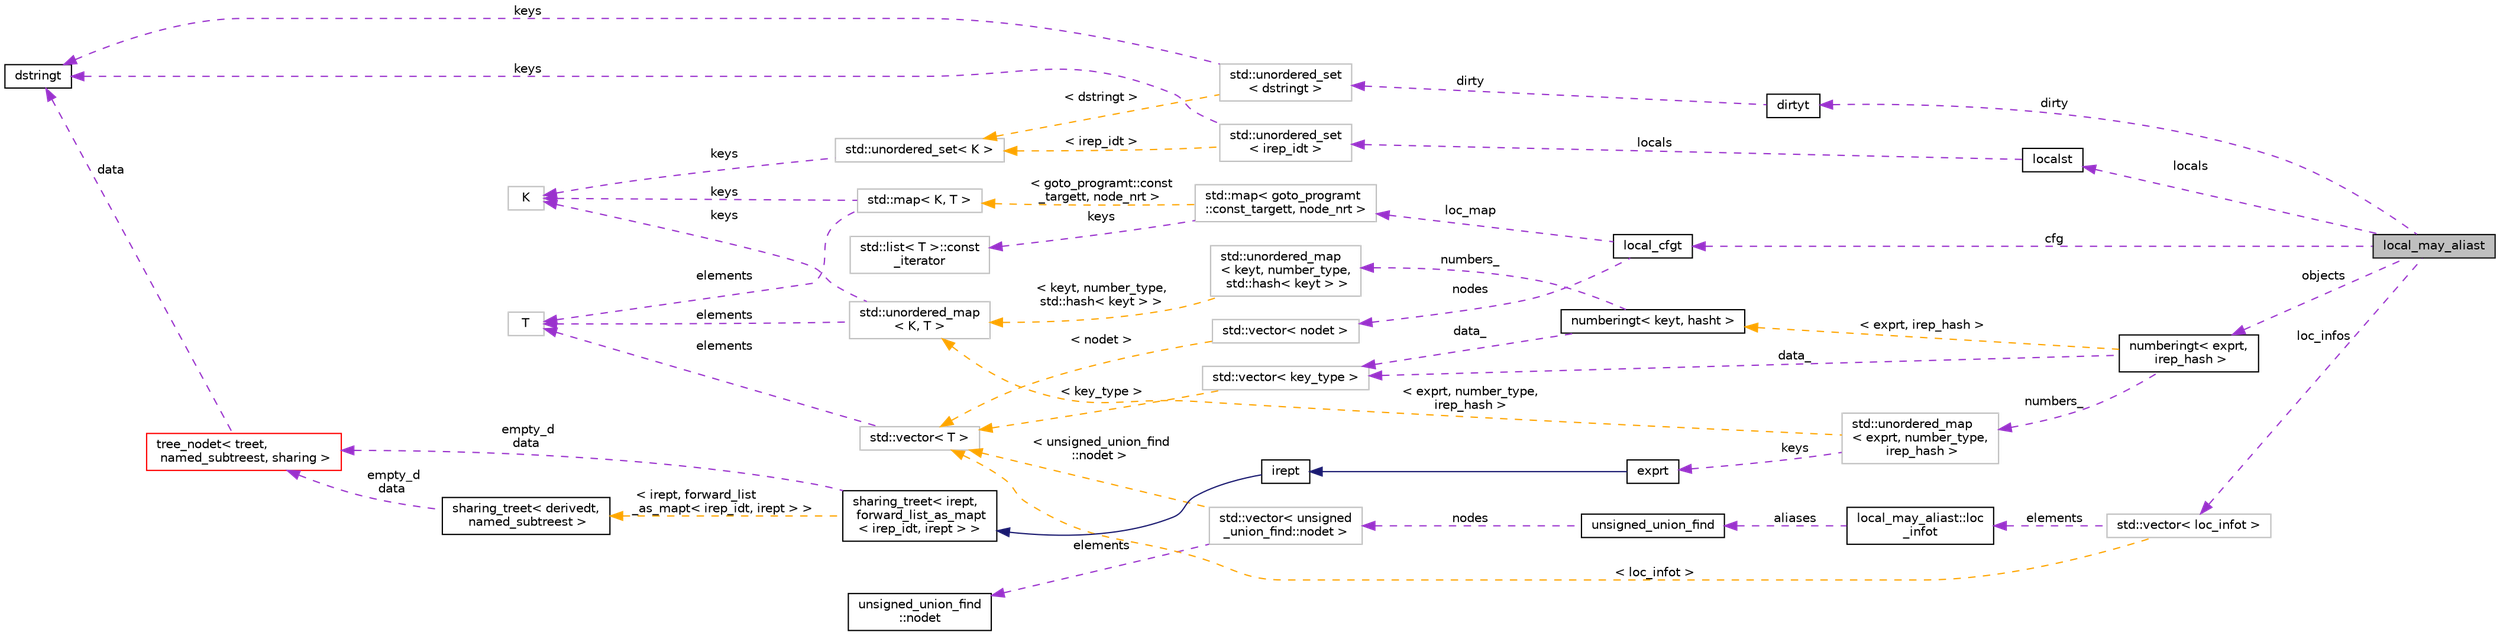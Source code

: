 digraph "local_may_aliast"
{
 // LATEX_PDF_SIZE
  bgcolor="transparent";
  edge [fontname="Helvetica",fontsize="10",labelfontname="Helvetica",labelfontsize="10"];
  node [fontname="Helvetica",fontsize="10",shape=record];
  rankdir="LR";
  Node1 [label="local_may_aliast",height=0.2,width=0.4,color="black", fillcolor="grey75", style="filled", fontcolor="black",tooltip=" "];
  Node2 -> Node1 [dir="back",color="darkorchid3",fontsize="10",style="dashed",label=" dirty" ,fontname="Helvetica"];
  Node2 [label="dirtyt",height=0.2,width=0.4,color="black",URL="$classdirtyt.html",tooltip="Dirty variables are ones which have their address taken so we can't reliably work out where they may ..."];
  Node3 -> Node2 [dir="back",color="darkorchid3",fontsize="10",style="dashed",label=" dirty" ,fontname="Helvetica"];
  Node3 [label="std::unordered_set\l\< dstringt \>",height=0.2,width=0.4,color="grey75",tooltip=" "];
  Node4 -> Node3 [dir="back",color="darkorchid3",fontsize="10",style="dashed",label=" keys" ,fontname="Helvetica"];
  Node4 [label="dstringt",height=0.2,width=0.4,color="black",URL="$classdstringt.html",tooltip="dstringt has one field, an unsigned integer no which is an index into a static table of strings."];
  Node5 -> Node3 [dir="back",color="orange",fontsize="10",style="dashed",label=" \< dstringt \>" ,fontname="Helvetica"];
  Node5 [label="std::unordered_set\< K \>",height=0.2,width=0.4,color="grey75",tooltip="STL class."];
  Node6 -> Node5 [dir="back",color="darkorchid3",fontsize="10",style="dashed",label=" keys" ,fontname="Helvetica"];
  Node6 [label="K",height=0.2,width=0.4,color="grey75",tooltip=" "];
  Node7 -> Node1 [dir="back",color="darkorchid3",fontsize="10",style="dashed",label=" loc_infos" ,fontname="Helvetica"];
  Node7 [label="std::vector\< loc_infot \>",height=0.2,width=0.4,color="grey75",tooltip=" "];
  Node8 -> Node7 [dir="back",color="darkorchid3",fontsize="10",style="dashed",label=" elements" ,fontname="Helvetica"];
  Node8 [label="local_may_aliast::loc\l_infot",height=0.2,width=0.4,color="black",URL="$classlocal__may__aliast_1_1loc__infot.html",tooltip=" "];
  Node9 -> Node8 [dir="back",color="darkorchid3",fontsize="10",style="dashed",label=" aliases" ,fontname="Helvetica"];
  Node9 [label="unsigned_union_find",height=0.2,width=0.4,color="black",URL="$classunsigned__union__find.html",tooltip=" "];
  Node10 -> Node9 [dir="back",color="darkorchid3",fontsize="10",style="dashed",label=" nodes" ,fontname="Helvetica"];
  Node10 [label="std::vector\< unsigned\l_union_find::nodet \>",height=0.2,width=0.4,color="grey75",tooltip=" "];
  Node11 -> Node10 [dir="back",color="darkorchid3",fontsize="10",style="dashed",label=" elements" ,fontname="Helvetica"];
  Node11 [label="unsigned_union_find\l::nodet",height=0.2,width=0.4,color="black",URL="$structunsigned__union__find_1_1nodet.html",tooltip=" "];
  Node12 -> Node10 [dir="back",color="orange",fontsize="10",style="dashed",label=" \< unsigned_union_find\l::nodet \>" ,fontname="Helvetica"];
  Node12 [label="std::vector\< T \>",height=0.2,width=0.4,color="grey75",tooltip="STL class."];
  Node13 -> Node12 [dir="back",color="darkorchid3",fontsize="10",style="dashed",label=" elements" ,fontname="Helvetica"];
  Node13 [label="T",height=0.2,width=0.4,color="grey75",tooltip=" "];
  Node12 -> Node7 [dir="back",color="orange",fontsize="10",style="dashed",label=" \< loc_infot \>" ,fontname="Helvetica"];
  Node14 -> Node1 [dir="back",color="darkorchid3",fontsize="10",style="dashed",label=" cfg" ,fontname="Helvetica"];
  Node14 [label="local_cfgt",height=0.2,width=0.4,color="black",URL="$classlocal__cfgt.html",tooltip=" "];
  Node15 -> Node14 [dir="back",color="darkorchid3",fontsize="10",style="dashed",label=" nodes" ,fontname="Helvetica"];
  Node15 [label="std::vector\< nodet \>",height=0.2,width=0.4,color="grey75",tooltip=" "];
  Node12 -> Node15 [dir="back",color="orange",fontsize="10",style="dashed",label=" \< nodet \>" ,fontname="Helvetica"];
  Node16 -> Node14 [dir="back",color="darkorchid3",fontsize="10",style="dashed",label=" loc_map" ,fontname="Helvetica"];
  Node16 [label="std::map\< goto_programt\l::const_targett, node_nrt \>",height=0.2,width=0.4,color="grey75",tooltip=" "];
  Node17 -> Node16 [dir="back",color="darkorchid3",fontsize="10",style="dashed",label=" keys" ,fontname="Helvetica"];
  Node17 [label="std::list\< T \>::const\l_iterator",height=0.2,width=0.4,color="grey75",tooltip="STL iterator class."];
  Node18 -> Node16 [dir="back",color="orange",fontsize="10",style="dashed",label=" \< goto_programt::const\l_targett, node_nrt \>" ,fontname="Helvetica"];
  Node18 [label="std::map\< K, T \>",height=0.2,width=0.4,color="grey75",tooltip="STL class."];
  Node6 -> Node18 [dir="back",color="darkorchid3",fontsize="10",style="dashed",label=" keys" ,fontname="Helvetica"];
  Node13 -> Node18 [dir="back",color="darkorchid3",fontsize="10",style="dashed",label=" elements" ,fontname="Helvetica"];
  Node19 -> Node1 [dir="back",color="darkorchid3",fontsize="10",style="dashed",label=" objects" ,fontname="Helvetica"];
  Node19 [label="numberingt\< exprt,\l irep_hash \>",height=0.2,width=0.4,color="black",URL="$classnumberingt.html",tooltip=" "];
  Node20 -> Node19 [dir="back",color="darkorchid3",fontsize="10",style="dashed",label=" numbers_" ,fontname="Helvetica"];
  Node20 [label="std::unordered_map\l\< exprt, number_type,\l irep_hash \>",height=0.2,width=0.4,color="grey75",tooltip=" "];
  Node21 -> Node20 [dir="back",color="darkorchid3",fontsize="10",style="dashed",label=" keys" ,fontname="Helvetica"];
  Node21 [label="exprt",height=0.2,width=0.4,color="black",URL="$classexprt.html",tooltip="Base class for all expressions."];
  Node22 -> Node21 [dir="back",color="midnightblue",fontsize="10",style="solid",fontname="Helvetica"];
  Node22 [label="irept",height=0.2,width=0.4,color="black",URL="$classirept.html",tooltip="There are a large number of kinds of tree structured or tree-like data in CPROVER."];
  Node23 -> Node22 [dir="back",color="midnightblue",fontsize="10",style="solid",fontname="Helvetica"];
  Node23 [label="sharing_treet\< irept,\l forward_list_as_mapt\l\< irep_idt, irept \> \>",height=0.2,width=0.4,color="black",URL="$classsharing__treet.html",tooltip=" "];
  Node24 -> Node23 [dir="back",color="darkorchid3",fontsize="10",style="dashed",label=" empty_d\ndata" ,fontname="Helvetica"];
  Node24 [label="tree_nodet\< treet,\l named_subtreest, sharing \>",height=0.2,width=0.4,color="red",URL="$classtree__nodet.html",tooltip="A node with data in a tree, it contains:"];
  Node4 -> Node24 [dir="back",color="darkorchid3",fontsize="10",style="dashed",label=" data" ,fontname="Helvetica"];
  Node27 -> Node23 [dir="back",color="orange",fontsize="10",style="dashed",label=" \< irept, forward_list\l_as_mapt\< irep_idt, irept \> \>" ,fontname="Helvetica"];
  Node27 [label="sharing_treet\< derivedt,\l named_subtreest \>",height=0.2,width=0.4,color="black",URL="$classsharing__treet.html",tooltip="Base class for tree-like data structures with sharing."];
  Node24 -> Node27 [dir="back",color="darkorchid3",fontsize="10",style="dashed",label=" empty_d\ndata" ,fontname="Helvetica"];
  Node28 -> Node20 [dir="back",color="orange",fontsize="10",style="dashed",label=" \< exprt, number_type,\l irep_hash \>" ,fontname="Helvetica"];
  Node28 [label="std::unordered_map\l\< K, T \>",height=0.2,width=0.4,color="grey75",tooltip="STL class."];
  Node6 -> Node28 [dir="back",color="darkorchid3",fontsize="10",style="dashed",label=" keys" ,fontname="Helvetica"];
  Node13 -> Node28 [dir="back",color="darkorchid3",fontsize="10",style="dashed",label=" elements" ,fontname="Helvetica"];
  Node29 -> Node19 [dir="back",color="darkorchid3",fontsize="10",style="dashed",label=" data_" ,fontname="Helvetica"];
  Node29 [label="std::vector\< key_type \>",height=0.2,width=0.4,color="grey75",tooltip=" "];
  Node12 -> Node29 [dir="back",color="orange",fontsize="10",style="dashed",label=" \< key_type \>" ,fontname="Helvetica"];
  Node30 -> Node19 [dir="back",color="orange",fontsize="10",style="dashed",label=" \< exprt, irep_hash \>" ,fontname="Helvetica"];
  Node30 [label="numberingt\< keyt, hasht \>",height=0.2,width=0.4,color="black",URL="$classnumberingt.html",tooltip=" "];
  Node31 -> Node30 [dir="back",color="darkorchid3",fontsize="10",style="dashed",label=" numbers_" ,fontname="Helvetica"];
  Node31 [label="std::unordered_map\l\< keyt, number_type,\l std::hash\< keyt \> \>",height=0.2,width=0.4,color="grey75",tooltip=" "];
  Node28 -> Node31 [dir="back",color="orange",fontsize="10",style="dashed",label=" \< keyt, number_type,\l std::hash\< keyt \> \>" ,fontname="Helvetica"];
  Node29 -> Node30 [dir="back",color="darkorchid3",fontsize="10",style="dashed",label=" data_" ,fontname="Helvetica"];
  Node32 -> Node1 [dir="back",color="darkorchid3",fontsize="10",style="dashed",label=" locals" ,fontname="Helvetica"];
  Node32 [label="localst",height=0.2,width=0.4,color="black",URL="$classlocalst.html",tooltip=" "];
  Node33 -> Node32 [dir="back",color="darkorchid3",fontsize="10",style="dashed",label=" locals" ,fontname="Helvetica"];
  Node33 [label="std::unordered_set\l\< irep_idt \>",height=0.2,width=0.4,color="grey75",tooltip=" "];
  Node4 -> Node33 [dir="back",color="darkorchid3",fontsize="10",style="dashed",label=" keys" ,fontname="Helvetica"];
  Node5 -> Node33 [dir="back",color="orange",fontsize="10",style="dashed",label=" \< irep_idt \>" ,fontname="Helvetica"];
}
